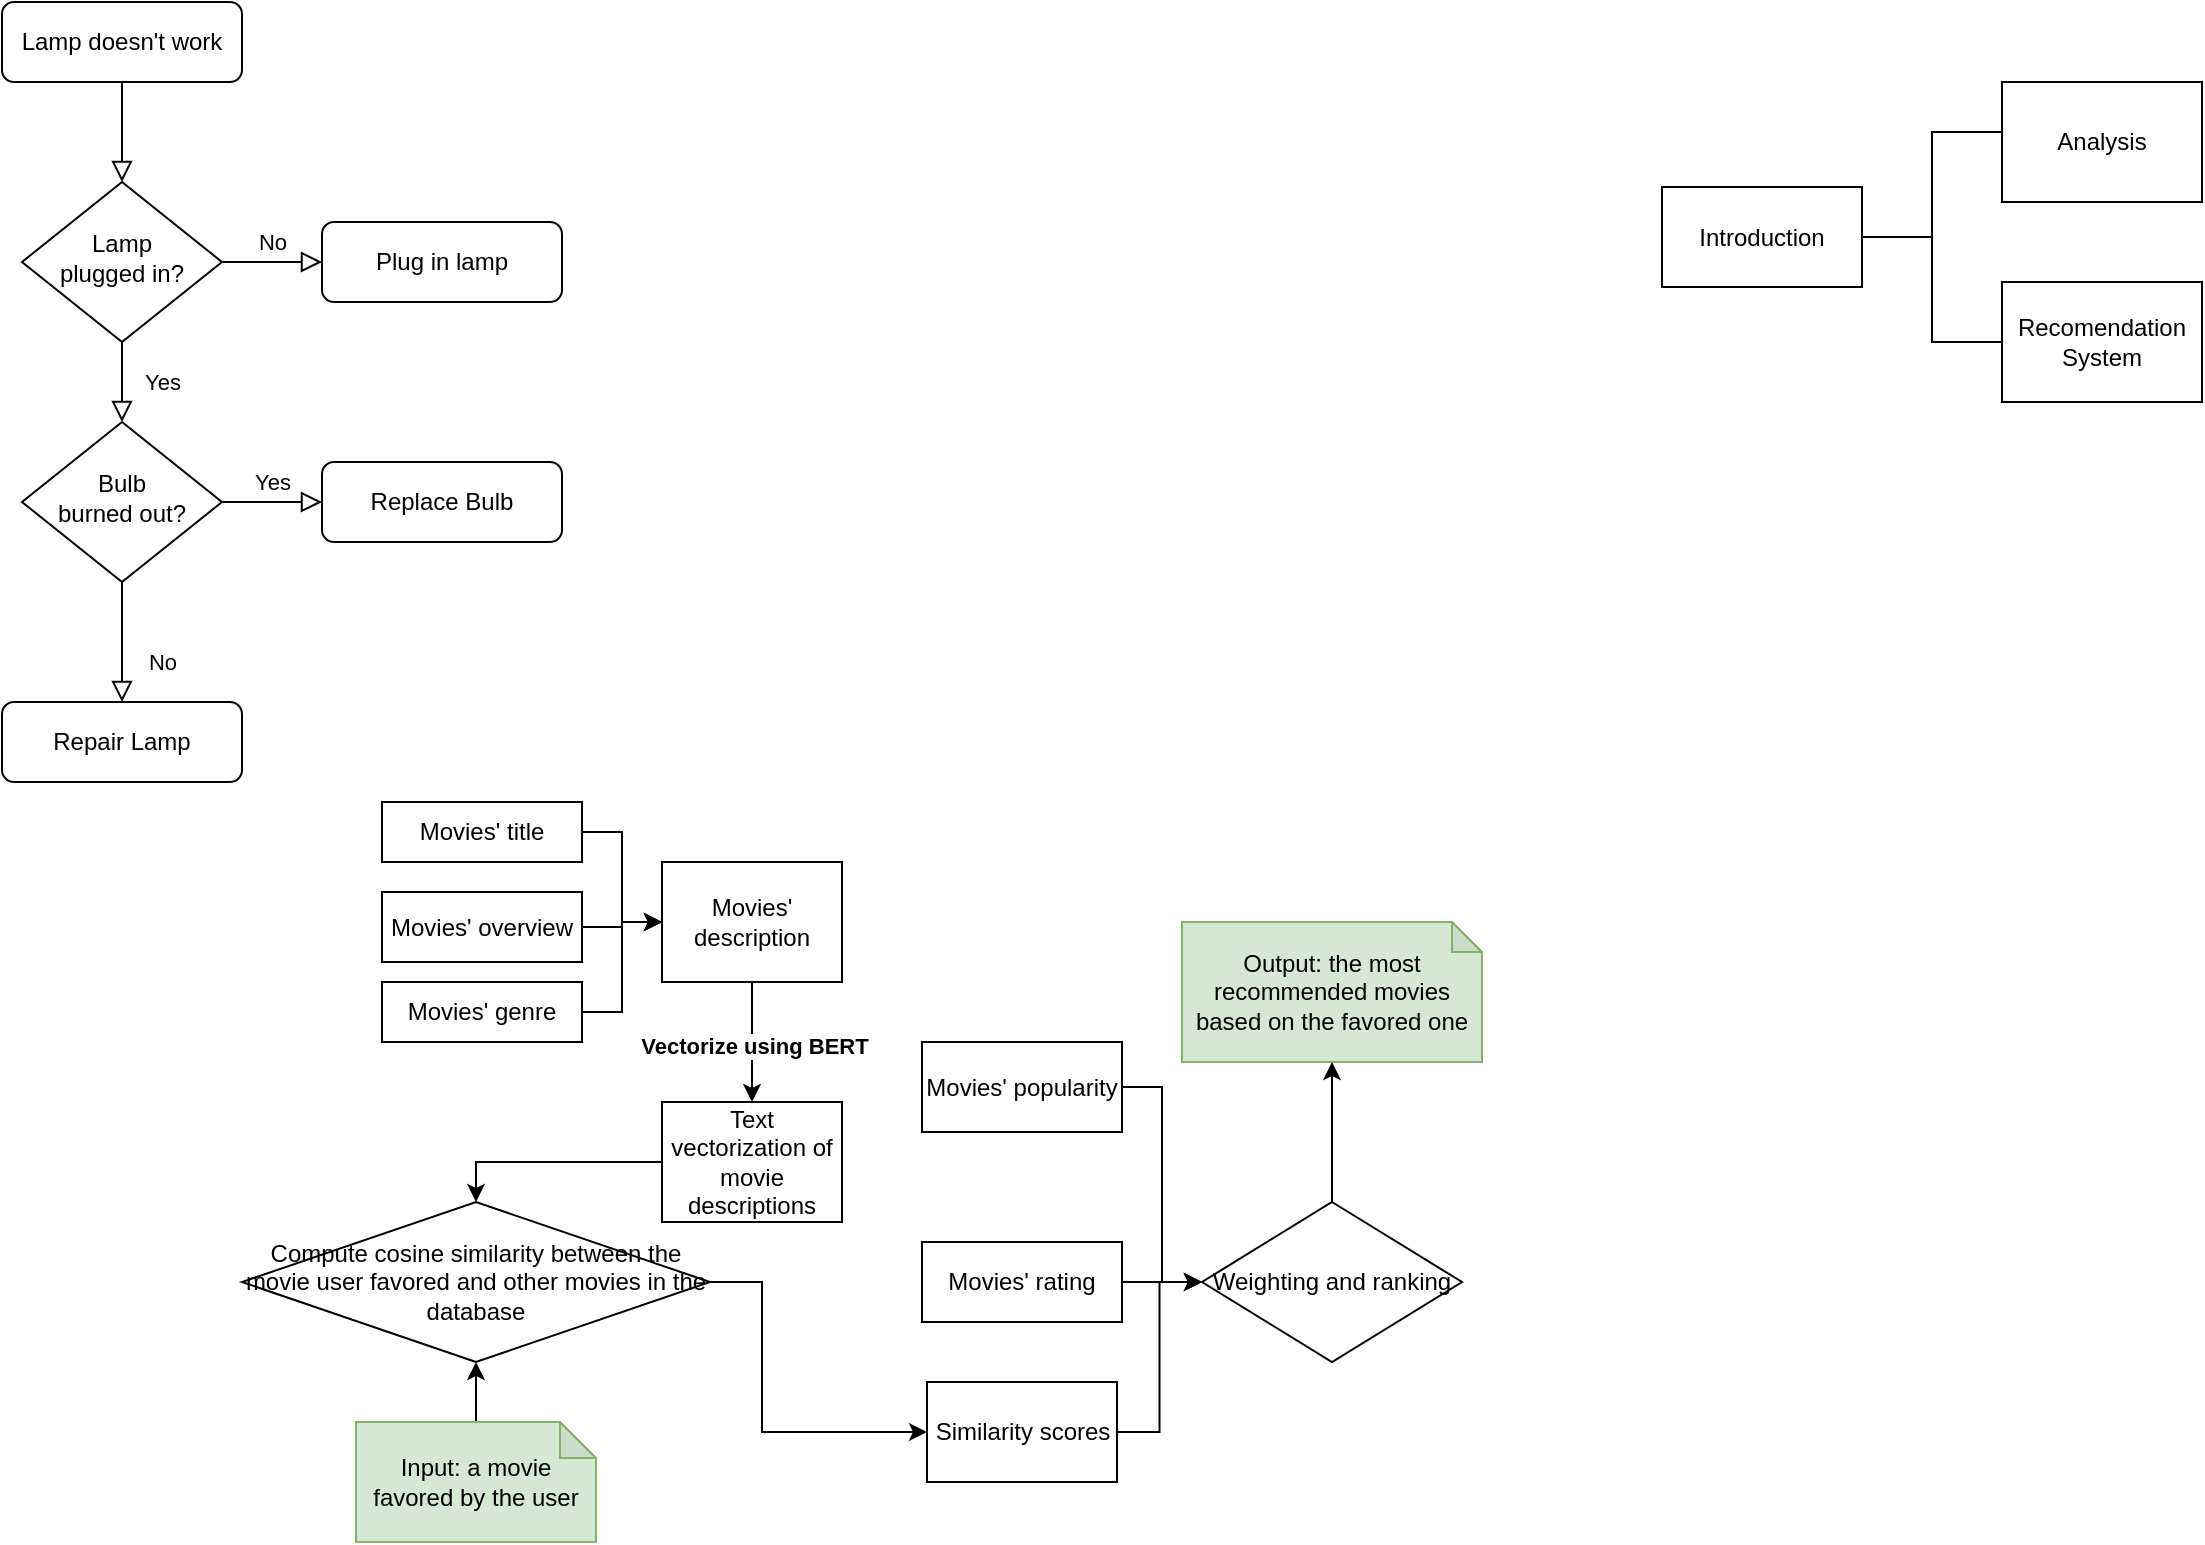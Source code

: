 <mxfile version="24.8.6">
  <diagram id="C5RBs43oDa-KdzZeNtuy" name="Page-1">
    <mxGraphModel dx="972" dy="594" grid="1" gridSize="10" guides="1" tooltips="1" connect="1" arrows="1" fold="1" page="1" pageScale="1" pageWidth="827" pageHeight="1169" math="0" shadow="0">
      <root>
        <mxCell id="WIyWlLk6GJQsqaUBKTNV-0" />
        <mxCell id="WIyWlLk6GJQsqaUBKTNV-1" parent="WIyWlLk6GJQsqaUBKTNV-0" />
        <mxCell id="WIyWlLk6GJQsqaUBKTNV-2" value="" style="rounded=0;html=1;jettySize=auto;orthogonalLoop=1;fontSize=11;endArrow=block;endFill=0;endSize=8;strokeWidth=1;shadow=0;labelBackgroundColor=none;edgeStyle=orthogonalEdgeStyle;" parent="WIyWlLk6GJQsqaUBKTNV-1" source="WIyWlLk6GJQsqaUBKTNV-3" target="WIyWlLk6GJQsqaUBKTNV-6" edge="1">
          <mxGeometry relative="1" as="geometry" />
        </mxCell>
        <mxCell id="WIyWlLk6GJQsqaUBKTNV-3" value="Lamp doesn&#39;t work" style="rounded=1;whiteSpace=wrap;html=1;fontSize=12;glass=0;strokeWidth=1;shadow=0;" parent="WIyWlLk6GJQsqaUBKTNV-1" vertex="1">
          <mxGeometry x="160" y="80" width="120" height="40" as="geometry" />
        </mxCell>
        <mxCell id="WIyWlLk6GJQsqaUBKTNV-4" value="Yes" style="rounded=0;html=1;jettySize=auto;orthogonalLoop=1;fontSize=11;endArrow=block;endFill=0;endSize=8;strokeWidth=1;shadow=0;labelBackgroundColor=none;edgeStyle=orthogonalEdgeStyle;" parent="WIyWlLk6GJQsqaUBKTNV-1" source="WIyWlLk6GJQsqaUBKTNV-6" target="WIyWlLk6GJQsqaUBKTNV-10" edge="1">
          <mxGeometry y="20" relative="1" as="geometry">
            <mxPoint as="offset" />
          </mxGeometry>
        </mxCell>
        <mxCell id="WIyWlLk6GJQsqaUBKTNV-5" value="No" style="edgeStyle=orthogonalEdgeStyle;rounded=0;html=1;jettySize=auto;orthogonalLoop=1;fontSize=11;endArrow=block;endFill=0;endSize=8;strokeWidth=1;shadow=0;labelBackgroundColor=none;" parent="WIyWlLk6GJQsqaUBKTNV-1" source="WIyWlLk6GJQsqaUBKTNV-6" target="WIyWlLk6GJQsqaUBKTNV-7" edge="1">
          <mxGeometry y="10" relative="1" as="geometry">
            <mxPoint as="offset" />
          </mxGeometry>
        </mxCell>
        <mxCell id="WIyWlLk6GJQsqaUBKTNV-6" value="Lamp&lt;br&gt;plugged in?" style="rhombus;whiteSpace=wrap;html=1;shadow=0;fontFamily=Helvetica;fontSize=12;align=center;strokeWidth=1;spacing=6;spacingTop=-4;" parent="WIyWlLk6GJQsqaUBKTNV-1" vertex="1">
          <mxGeometry x="170" y="170" width="100" height="80" as="geometry" />
        </mxCell>
        <mxCell id="WIyWlLk6GJQsqaUBKTNV-7" value="Plug in lamp" style="rounded=1;whiteSpace=wrap;html=1;fontSize=12;glass=0;strokeWidth=1;shadow=0;" parent="WIyWlLk6GJQsqaUBKTNV-1" vertex="1">
          <mxGeometry x="320" y="190" width="120" height="40" as="geometry" />
        </mxCell>
        <mxCell id="WIyWlLk6GJQsqaUBKTNV-8" value="No" style="rounded=0;html=1;jettySize=auto;orthogonalLoop=1;fontSize=11;endArrow=block;endFill=0;endSize=8;strokeWidth=1;shadow=0;labelBackgroundColor=none;edgeStyle=orthogonalEdgeStyle;" parent="WIyWlLk6GJQsqaUBKTNV-1" source="WIyWlLk6GJQsqaUBKTNV-10" target="WIyWlLk6GJQsqaUBKTNV-11" edge="1">
          <mxGeometry x="0.333" y="20" relative="1" as="geometry">
            <mxPoint as="offset" />
          </mxGeometry>
        </mxCell>
        <mxCell id="WIyWlLk6GJQsqaUBKTNV-9" value="Yes" style="edgeStyle=orthogonalEdgeStyle;rounded=0;html=1;jettySize=auto;orthogonalLoop=1;fontSize=11;endArrow=block;endFill=0;endSize=8;strokeWidth=1;shadow=0;labelBackgroundColor=none;" parent="WIyWlLk6GJQsqaUBKTNV-1" source="WIyWlLk6GJQsqaUBKTNV-10" target="WIyWlLk6GJQsqaUBKTNV-12" edge="1">
          <mxGeometry y="10" relative="1" as="geometry">
            <mxPoint as="offset" />
          </mxGeometry>
        </mxCell>
        <mxCell id="WIyWlLk6GJQsqaUBKTNV-10" value="Bulb&lt;br&gt;burned out?" style="rhombus;whiteSpace=wrap;html=1;shadow=0;fontFamily=Helvetica;fontSize=12;align=center;strokeWidth=1;spacing=6;spacingTop=-4;" parent="WIyWlLk6GJQsqaUBKTNV-1" vertex="1">
          <mxGeometry x="170" y="290" width="100" height="80" as="geometry" />
        </mxCell>
        <mxCell id="WIyWlLk6GJQsqaUBKTNV-11" value="Repair Lamp" style="rounded=1;whiteSpace=wrap;html=1;fontSize=12;glass=0;strokeWidth=1;shadow=0;" parent="WIyWlLk6GJQsqaUBKTNV-1" vertex="1">
          <mxGeometry x="160" y="430" width="120" height="40" as="geometry" />
        </mxCell>
        <mxCell id="WIyWlLk6GJQsqaUBKTNV-12" value="Replace Bulb" style="rounded=1;whiteSpace=wrap;html=1;fontSize=12;glass=0;strokeWidth=1;shadow=0;" parent="WIyWlLk6GJQsqaUBKTNV-1" vertex="1">
          <mxGeometry x="320" y="310" width="120" height="40" as="geometry" />
        </mxCell>
        <mxCell id="bNNTKG-qH6Fv4Rn3Kx4P-25" value="" style="edgeStyle=orthogonalEdgeStyle;rounded=0;orthogonalLoop=1;jettySize=auto;html=1;" parent="WIyWlLk6GJQsqaUBKTNV-1" source="bNNTKG-qH6Fv4Rn3Kx4P-12" target="bNNTKG-qH6Fv4Rn3Kx4P-24" edge="1">
          <mxGeometry relative="1" as="geometry" />
        </mxCell>
        <mxCell id="bNNTKG-qH6Fv4Rn3Kx4P-12" value="Movies&#39; title" style="rounded=0;whiteSpace=wrap;html=1;" parent="WIyWlLk6GJQsqaUBKTNV-1" vertex="1">
          <mxGeometry x="350" y="480" width="100" height="30" as="geometry" />
        </mxCell>
        <mxCell id="bNNTKG-qH6Fv4Rn3Kx4P-26" value="" style="edgeStyle=orthogonalEdgeStyle;rounded=0;orthogonalLoop=1;jettySize=auto;html=1;" parent="WIyWlLk6GJQsqaUBKTNV-1" source="bNNTKG-qH6Fv4Rn3Kx4P-13" target="bNNTKG-qH6Fv4Rn3Kx4P-24" edge="1">
          <mxGeometry relative="1" as="geometry" />
        </mxCell>
        <mxCell id="bNNTKG-qH6Fv4Rn3Kx4P-13" value="Movies&#39; overview" style="rounded=0;whiteSpace=wrap;html=1;" parent="WIyWlLk6GJQsqaUBKTNV-1" vertex="1">
          <mxGeometry x="350" y="525" width="100" height="35" as="geometry" />
        </mxCell>
        <mxCell id="bNNTKG-qH6Fv4Rn3Kx4P-29" style="edgeStyle=orthogonalEdgeStyle;rounded=0;orthogonalLoop=1;jettySize=auto;html=1;entryX=0;entryY=0.5;entryDx=0;entryDy=0;" parent="WIyWlLk6GJQsqaUBKTNV-1" source="bNNTKG-qH6Fv4Rn3Kx4P-14" target="bNNTKG-qH6Fv4Rn3Kx4P-24" edge="1">
          <mxGeometry relative="1" as="geometry" />
        </mxCell>
        <mxCell id="bNNTKG-qH6Fv4Rn3Kx4P-14" value="Movies&#39; genre" style="rounded=0;whiteSpace=wrap;html=1;" parent="WIyWlLk6GJQsqaUBKTNV-1" vertex="1">
          <mxGeometry x="350" y="570" width="100" height="30" as="geometry" />
        </mxCell>
        <mxCell id="bNNTKG-qH6Fv4Rn3Kx4P-31" value="" style="edgeStyle=orthogonalEdgeStyle;rounded=0;orthogonalLoop=1;jettySize=auto;html=1;" parent="WIyWlLk6GJQsqaUBKTNV-1" source="bNNTKG-qH6Fv4Rn3Kx4P-24" target="bNNTKG-qH6Fv4Rn3Kx4P-30" edge="1">
          <mxGeometry relative="1" as="geometry" />
        </mxCell>
        <mxCell id="bNNTKG-qH6Fv4Rn3Kx4P-34" value="Vectorize using BERT" style="edgeLabel;html=1;align=center;verticalAlign=middle;resizable=0;points=[];fontStyle=1" parent="bNNTKG-qH6Fv4Rn3Kx4P-31" vertex="1" connectable="0">
          <mxGeometry x="0.056" y="1" relative="1" as="geometry">
            <mxPoint as="offset" />
          </mxGeometry>
        </mxCell>
        <mxCell id="bNNTKG-qH6Fv4Rn3Kx4P-24" value="Movies&#39; description" style="whiteSpace=wrap;html=1;rounded=0;" parent="WIyWlLk6GJQsqaUBKTNV-1" vertex="1">
          <mxGeometry x="490" y="510" width="90" height="60" as="geometry" />
        </mxCell>
        <mxCell id="bNNTKG-qH6Fv4Rn3Kx4P-36" value="" style="edgeStyle=orthogonalEdgeStyle;rounded=0;orthogonalLoop=1;jettySize=auto;html=1;exitX=0;exitY=0.5;exitDx=0;exitDy=0;" parent="WIyWlLk6GJQsqaUBKTNV-1" source="bNNTKG-qH6Fv4Rn3Kx4P-30" target="bNNTKG-qH6Fv4Rn3Kx4P-39" edge="1">
          <mxGeometry relative="1" as="geometry" />
        </mxCell>
        <mxCell id="bNNTKG-qH6Fv4Rn3Kx4P-30" value="Text vectorization of movie descriptions" style="whiteSpace=wrap;html=1;rounded=0;" parent="WIyWlLk6GJQsqaUBKTNV-1" vertex="1">
          <mxGeometry x="490" y="630" width="90" height="60" as="geometry" />
        </mxCell>
        <mxCell id="bNNTKG-qH6Fv4Rn3Kx4P-60" style="edgeStyle=orthogonalEdgeStyle;rounded=0;orthogonalLoop=1;jettySize=auto;html=1;entryX=0;entryY=0.5;entryDx=0;entryDy=0;" parent="WIyWlLk6GJQsqaUBKTNV-1" source="bNNTKG-qH6Fv4Rn3Kx4P-35" target="bNNTKG-qH6Fv4Rn3Kx4P-50" edge="1">
          <mxGeometry relative="1" as="geometry" />
        </mxCell>
        <mxCell id="bNNTKG-qH6Fv4Rn3Kx4P-35" value="Similarity scores" style="whiteSpace=wrap;html=1;rounded=0;" parent="WIyWlLk6GJQsqaUBKTNV-1" vertex="1">
          <mxGeometry x="622.5" y="770" width="95" height="50" as="geometry" />
        </mxCell>
        <mxCell id="bNNTKG-qH6Fv4Rn3Kx4P-72" style="edgeStyle=orthogonalEdgeStyle;rounded=0;orthogonalLoop=1;jettySize=auto;html=1;entryX=0;entryY=0.5;entryDx=0;entryDy=0;" parent="WIyWlLk6GJQsqaUBKTNV-1" source="bNNTKG-qH6Fv4Rn3Kx4P-39" target="bNNTKG-qH6Fv4Rn3Kx4P-35" edge="1">
          <mxGeometry relative="1" as="geometry">
            <Array as="points">
              <mxPoint x="540" y="720" />
              <mxPoint x="540" y="795" />
            </Array>
          </mxGeometry>
        </mxCell>
        <mxCell id="bNNTKG-qH6Fv4Rn3Kx4P-39" value="Compute cosine similarity between the movie user favored and other movies in the database" style="rhombus;whiteSpace=wrap;html=1;direction=west;" parent="WIyWlLk6GJQsqaUBKTNV-1" vertex="1">
          <mxGeometry x="280" y="680" width="234" height="80" as="geometry" />
        </mxCell>
        <mxCell id="bNNTKG-qH6Fv4Rn3Kx4P-59" style="edgeStyle=orthogonalEdgeStyle;rounded=0;orthogonalLoop=1;jettySize=auto;html=1;entryX=0;entryY=0.5;entryDx=0;entryDy=0;" parent="WIyWlLk6GJQsqaUBKTNV-1" source="bNNTKG-qH6Fv4Rn3Kx4P-41" target="bNNTKG-qH6Fv4Rn3Kx4P-50" edge="1">
          <mxGeometry relative="1" as="geometry" />
        </mxCell>
        <mxCell id="bNNTKG-qH6Fv4Rn3Kx4P-41" value="Movies&#39; rating" style="rounded=0;whiteSpace=wrap;html=1;" parent="WIyWlLk6GJQsqaUBKTNV-1" vertex="1">
          <mxGeometry x="620" y="700" width="100" height="40" as="geometry" />
        </mxCell>
        <mxCell id="bNNTKG-qH6Fv4Rn3Kx4P-58" style="edgeStyle=orthogonalEdgeStyle;rounded=0;orthogonalLoop=1;jettySize=auto;html=1;entryX=0;entryY=0.5;entryDx=0;entryDy=0;" parent="WIyWlLk6GJQsqaUBKTNV-1" source="bNNTKG-qH6Fv4Rn3Kx4P-42" target="bNNTKG-qH6Fv4Rn3Kx4P-50" edge="1">
          <mxGeometry relative="1" as="geometry" />
        </mxCell>
        <mxCell id="bNNTKG-qH6Fv4Rn3Kx4P-42" value="Movies&#39; popularity" style="rounded=0;whiteSpace=wrap;html=1;" parent="WIyWlLk6GJQsqaUBKTNV-1" vertex="1">
          <mxGeometry x="620" y="600" width="100" height="45" as="geometry" />
        </mxCell>
        <mxCell id="bNNTKG-qH6Fv4Rn3Kx4P-50" value="Weighting and ranking" style="rhombus;whiteSpace=wrap;html=1;" parent="WIyWlLk6GJQsqaUBKTNV-1" vertex="1">
          <mxGeometry x="760" y="680" width="130" height="80" as="geometry" />
        </mxCell>
        <mxCell id="bNNTKG-qH6Fv4Rn3Kx4P-63" value="Output: the most recommended movies based on the favored one" style="shape=note;whiteSpace=wrap;html=1;backgroundOutline=1;darkOpacity=0.05;fillColor=#d5e8d4;strokeColor=#82b366;size=15;" parent="WIyWlLk6GJQsqaUBKTNV-1" vertex="1">
          <mxGeometry x="750" y="540" width="150" height="70" as="geometry" />
        </mxCell>
        <mxCell id="bNNTKG-qH6Fv4Rn3Kx4P-66" style="edgeStyle=orthogonalEdgeStyle;rounded=0;orthogonalLoop=1;jettySize=auto;html=1;entryX=0.5;entryY=0;entryDx=0;entryDy=0;" parent="WIyWlLk6GJQsqaUBKTNV-1" source="bNNTKG-qH6Fv4Rn3Kx4P-65" target="bNNTKG-qH6Fv4Rn3Kx4P-39" edge="1">
          <mxGeometry relative="1" as="geometry" />
        </mxCell>
        <mxCell id="bNNTKG-qH6Fv4Rn3Kx4P-65" value="Input: a movie favored by the user" style="shape=note;whiteSpace=wrap;html=1;backgroundOutline=1;darkOpacity=0.05;size=18;fillColor=#d5e8d4;strokeColor=#82b366;" parent="WIyWlLk6GJQsqaUBKTNV-1" vertex="1">
          <mxGeometry x="337" y="790" width="120" height="60" as="geometry" />
        </mxCell>
        <mxCell id="bNNTKG-qH6Fv4Rn3Kx4P-68" style="edgeStyle=orthogonalEdgeStyle;rounded=0;orthogonalLoop=1;jettySize=auto;html=1;entryX=0.5;entryY=1;entryDx=0;entryDy=0;entryPerimeter=0;" parent="WIyWlLk6GJQsqaUBKTNV-1" source="bNNTKG-qH6Fv4Rn3Kx4P-50" target="bNNTKG-qH6Fv4Rn3Kx4P-63" edge="1">
          <mxGeometry relative="1" as="geometry" />
        </mxCell>
        <mxCell id="qlbMQ7FeNIy5PYOCSBsI-2" value="Introduction" style="rounded=0;whiteSpace=wrap;html=1;" vertex="1" parent="WIyWlLk6GJQsqaUBKTNV-1">
          <mxGeometry x="990" y="172.5" width="100" height="50" as="geometry" />
        </mxCell>
        <mxCell id="qlbMQ7FeNIy5PYOCSBsI-4" value="Analysis" style="rounded=0;whiteSpace=wrap;html=1;" vertex="1" parent="WIyWlLk6GJQsqaUBKTNV-1">
          <mxGeometry x="1160" y="120" width="100" height="60" as="geometry" />
        </mxCell>
        <mxCell id="qlbMQ7FeNIy5PYOCSBsI-7" value="" style="strokeWidth=1;html=1;shape=mxgraph.flowchart.annotation_2;align=left;labelPosition=right;pointerEvents=1;" vertex="1" parent="WIyWlLk6GJQsqaUBKTNV-1">
          <mxGeometry x="1090" y="145" width="70" height="105" as="geometry" />
        </mxCell>
        <mxCell id="qlbMQ7FeNIy5PYOCSBsI-11" value="Recomendation System" style="rounded=0;whiteSpace=wrap;html=1;" vertex="1" parent="WIyWlLk6GJQsqaUBKTNV-1">
          <mxGeometry x="1160" y="220" width="100" height="60" as="geometry" />
        </mxCell>
      </root>
    </mxGraphModel>
  </diagram>
</mxfile>

